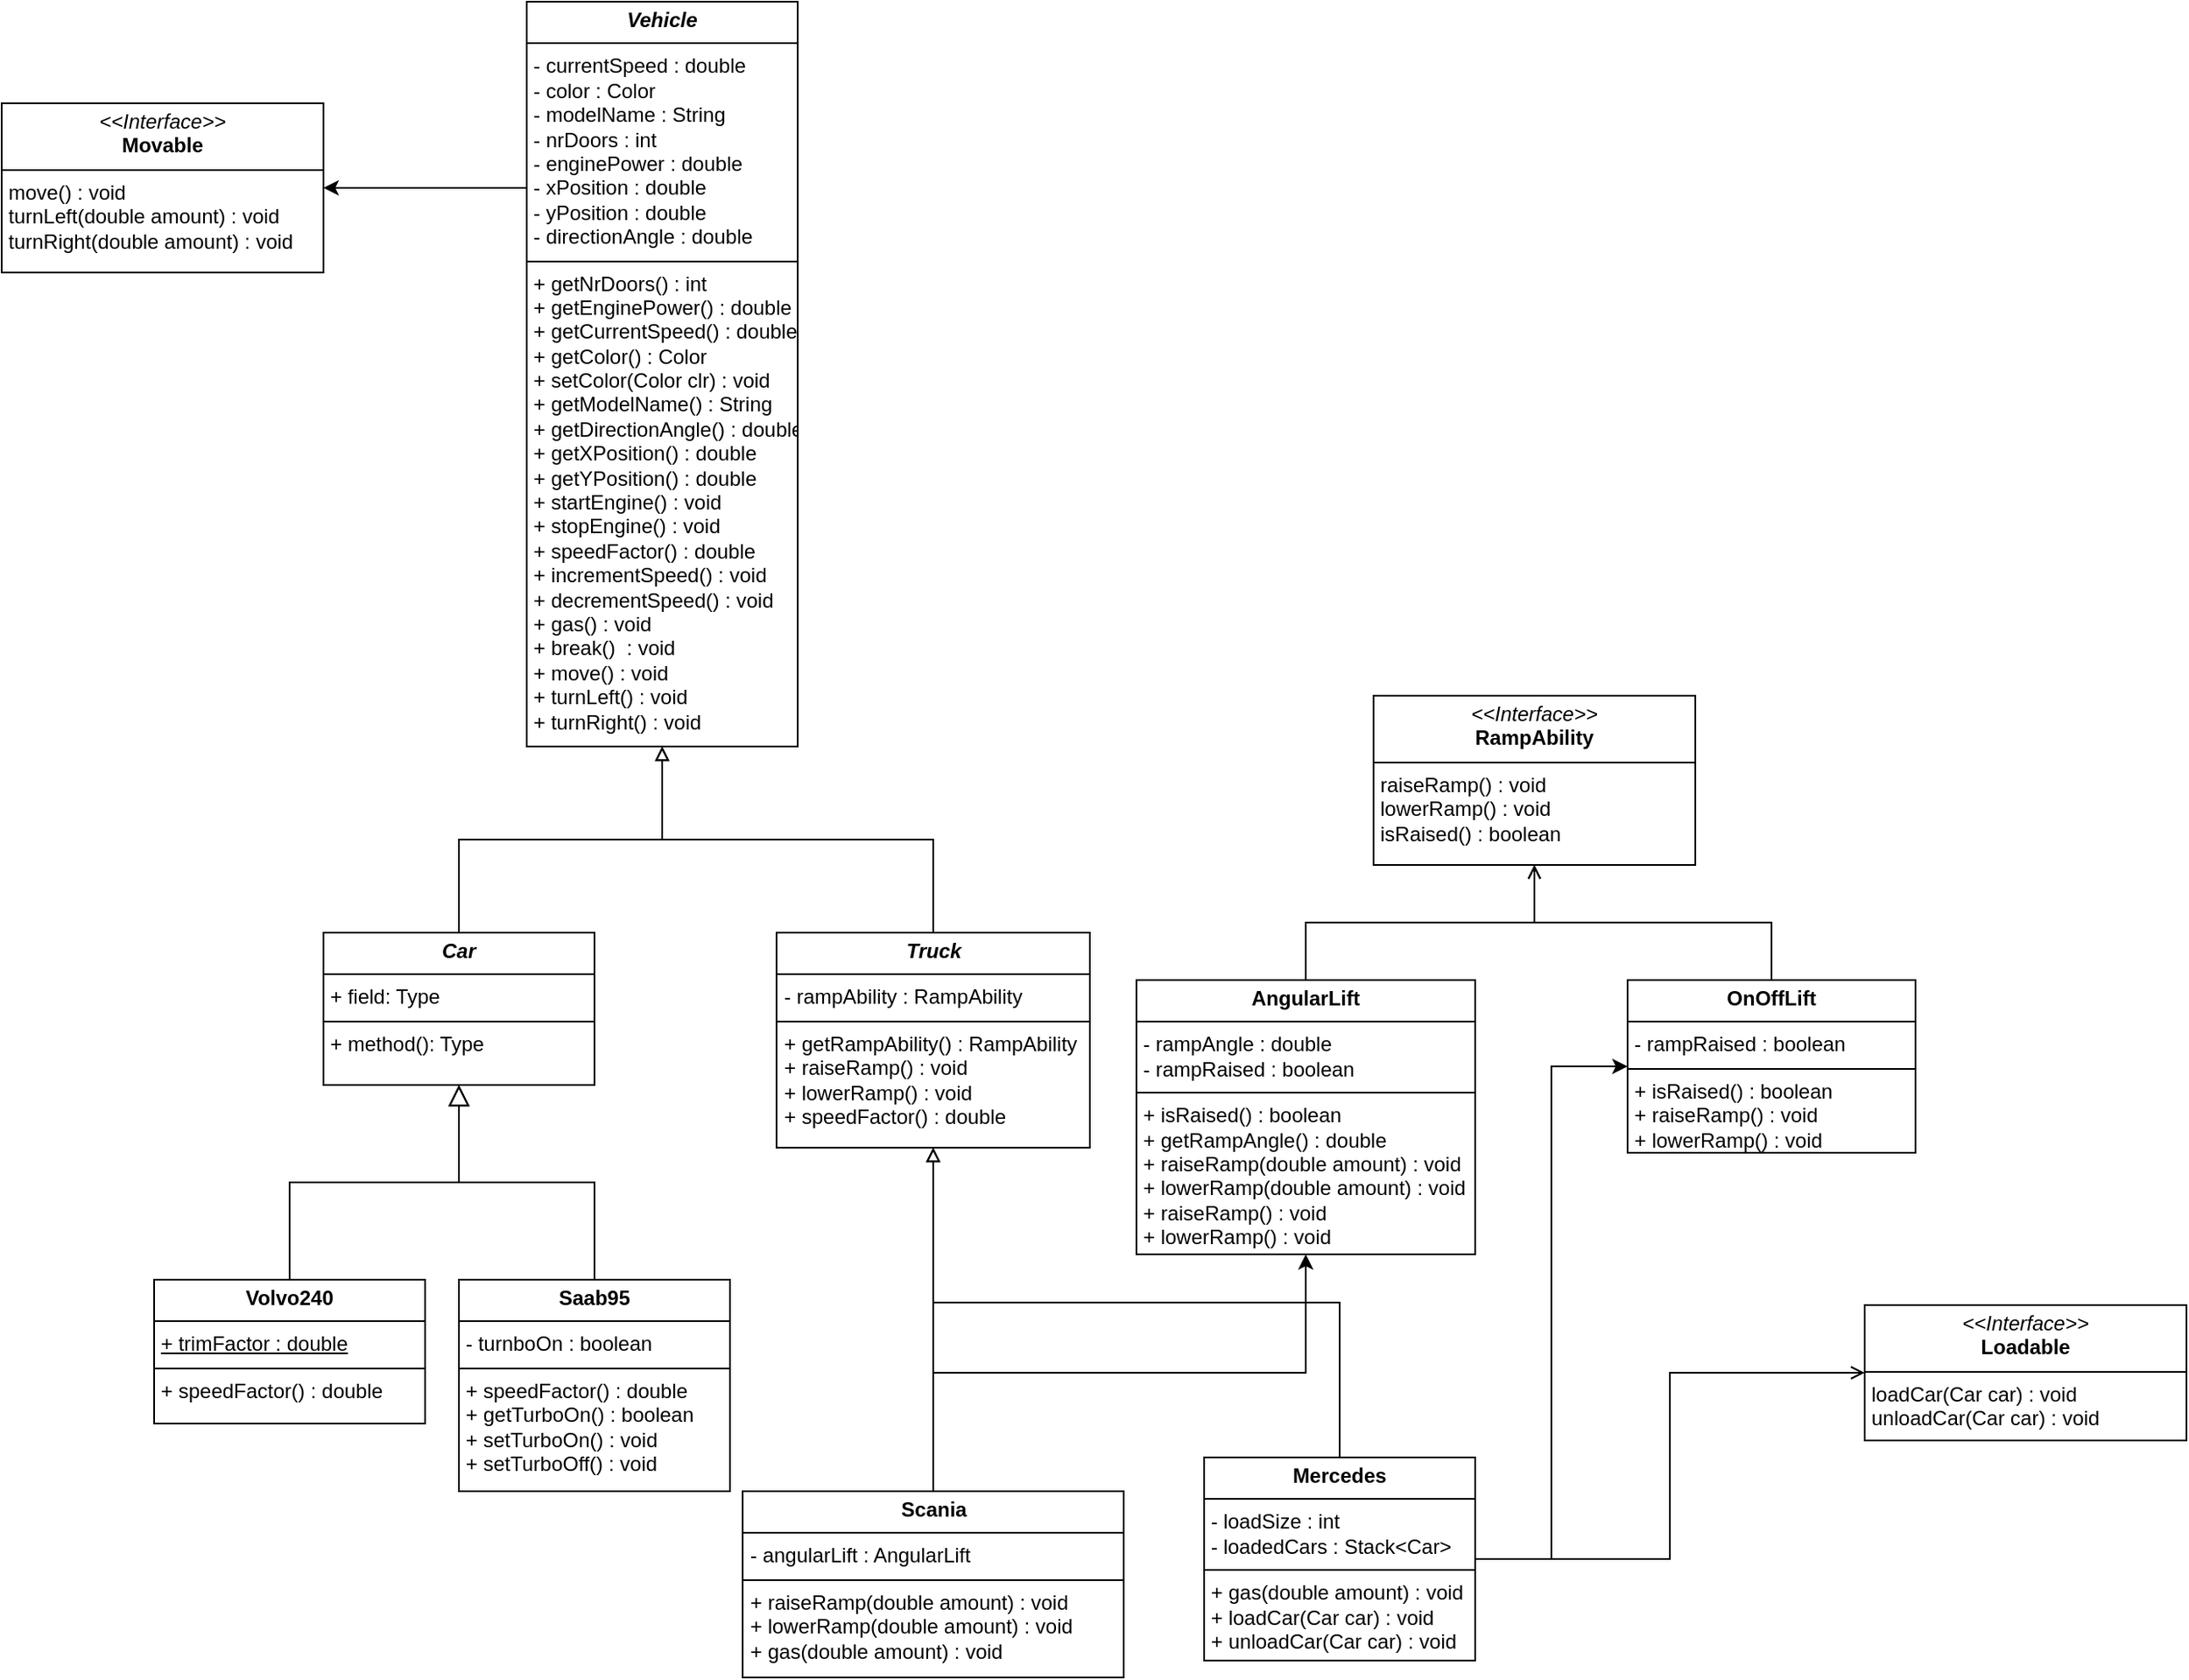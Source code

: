 <mxfile version="26.0.7">
  <diagram id="C5RBs43oDa-KdzZeNtuy" name="Page-1">
    <mxGraphModel dx="1674" dy="1783" grid="1" gridSize="10" guides="1" tooltips="1" connect="1" arrows="1" fold="1" page="1" pageScale="1" pageWidth="827" pageHeight="1169" math="0" shadow="0">
      <root>
        <mxCell id="WIyWlLk6GJQsqaUBKTNV-0" />
        <mxCell id="WIyWlLk6GJQsqaUBKTNV-1" parent="WIyWlLk6GJQsqaUBKTNV-0" />
        <mxCell id="zkfFHV4jXpPFQw0GAbJ--12" value="" style="endArrow=block;endSize=10;endFill=0;shadow=0;strokeWidth=1;rounded=0;curved=0;edgeStyle=elbowEdgeStyle;elbow=vertical;exitX=0.5;exitY=0;exitDx=0;exitDy=0;entryX=0.5;entryY=1;entryDx=0;entryDy=0;" parent="WIyWlLk6GJQsqaUBKTNV-1" source="UUZRueKSXtBkts1wpo_z-1" target="65865Qzd2OzKarjZXc1O-2" edge="1">
          <mxGeometry width="160" relative="1" as="geometry">
            <mxPoint x="100" y="540" as="sourcePoint" />
            <mxPoint x="195" y="130" as="targetPoint" />
          </mxGeometry>
        </mxCell>
        <mxCell id="zkfFHV4jXpPFQw0GAbJ--16" value="" style="endArrow=block;endSize=10;endFill=0;shadow=0;strokeWidth=1;rounded=0;curved=0;edgeStyle=elbowEdgeStyle;elbow=vertical;exitX=0.5;exitY=0;exitDx=0;exitDy=0;entryX=0.5;entryY=1;entryDx=0;entryDy=0;" parent="WIyWlLk6GJQsqaUBKTNV-1" source="UUZRueKSXtBkts1wpo_z-2" target="65865Qzd2OzKarjZXc1O-2" edge="1">
          <mxGeometry width="160" relative="1" as="geometry">
            <mxPoint x="420" y="545" as="sourcePoint" />
            <mxPoint x="195" y="130" as="targetPoint" />
          </mxGeometry>
        </mxCell>
        <mxCell id="UUZRueKSXtBkts1wpo_z-1" value="&lt;p style=&quot;margin:0px;margin-top:4px;text-align:center;&quot;&gt;&lt;b&gt;Volvo240&lt;/b&gt;&lt;/p&gt;&lt;hr size=&quot;1&quot; style=&quot;border-style:solid;&quot;&gt;&lt;p style=&quot;margin:0px;margin-left:4px;&quot;&gt;&lt;u&gt;+ trimFactor : double&lt;/u&gt;&lt;/p&gt;&lt;hr size=&quot;1&quot; style=&quot;border-style:solid;&quot;&gt;&lt;p style=&quot;margin:0px;margin-left:4px;&quot;&gt;+ speedFactor() : double&lt;/p&gt;" style="verticalAlign=top;align=left;overflow=fill;html=1;whiteSpace=wrap;" parent="WIyWlLk6GJQsqaUBKTNV-1" vertex="1">
          <mxGeometry x="20" y="225" width="160" height="85" as="geometry" />
        </mxCell>
        <mxCell id="UUZRueKSXtBkts1wpo_z-2" value="&lt;p style=&quot;margin:0px;margin-top:4px;text-align:center;&quot;&gt;&lt;b&gt;Saab95&lt;/b&gt;&lt;/p&gt;&lt;hr size=&quot;1&quot; style=&quot;border-style:solid;&quot;&gt;&lt;p style=&quot;margin:0px;margin-left:4px;&quot;&gt;- turnboOn : boolean&lt;/p&gt;&lt;hr size=&quot;1&quot; style=&quot;border-style:solid;&quot;&gt;&lt;p style=&quot;margin:0px;margin-left:4px;&quot;&gt;+ speedFactor() : double&lt;/p&gt;&lt;p style=&quot;margin:0px;margin-left:4px;&quot;&gt;+ getTurboOn() : boolean&lt;/p&gt;&lt;p style=&quot;margin:0px;margin-left:4px;&quot;&gt;+ setTurboOn() : void&lt;/p&gt;&lt;p style=&quot;margin:0px;margin-left:4px;&quot;&gt;+ setTurboOff() : void&lt;/p&gt;" style="verticalAlign=top;align=left;overflow=fill;html=1;whiteSpace=wrap;" parent="WIyWlLk6GJQsqaUBKTNV-1" vertex="1">
          <mxGeometry x="200" y="225" width="160" height="125" as="geometry" />
        </mxCell>
        <mxCell id="UUZRueKSXtBkts1wpo_z-6" value="" style="edgeStyle=orthogonalEdgeStyle;rounded=0;orthogonalLoop=1;jettySize=auto;html=1;endArrow=block;endFill=0;entryX=0.5;entryY=1;entryDx=0;entryDy=0;" parent="WIyWlLk6GJQsqaUBKTNV-1" source="UUZRueKSXtBkts1wpo_z-3" target="65865Qzd2OzKarjZXc1O-0" edge="1">
          <mxGeometry relative="1" as="geometry">
            <mxPoint x="340" y="20" as="targetPoint" />
          </mxGeometry>
        </mxCell>
        <mxCell id="UUZRueKSXtBkts1wpo_z-3" value="&lt;p style=&quot;margin:0px;margin-top:4px;text-align:center;&quot;&gt;&lt;b&gt;&lt;i&gt;Truck&lt;/i&gt;&lt;/b&gt;&lt;/p&gt;&lt;hr size=&quot;1&quot; style=&quot;border-style:solid;&quot;&gt;&lt;p style=&quot;margin:0px;margin-left:4px;&quot;&gt;- rampAbility : RampAbility&lt;/p&gt;&lt;hr size=&quot;1&quot; style=&quot;border-style:solid;&quot;&gt;&lt;p style=&quot;margin:0px;margin-left:4px;&quot;&gt;+ getRampAbility() : RampAbility&lt;/p&gt;&lt;p style=&quot;margin:0px;margin-left:4px;&quot;&gt;+ raiseRamp() : void&lt;/p&gt;&lt;p style=&quot;margin:0px;margin-left:4px;&quot;&gt;+ lowerRamp() : void&lt;/p&gt;&lt;p style=&quot;margin:0px;margin-left:4px;&quot;&gt;+ speedFactor() : double&lt;/p&gt;" style="verticalAlign=top;align=left;overflow=fill;html=1;whiteSpace=wrap;" parent="WIyWlLk6GJQsqaUBKTNV-1" vertex="1">
          <mxGeometry x="387.5" y="20" width="185" height="127" as="geometry" />
        </mxCell>
        <mxCell id="UUZRueKSXtBkts1wpo_z-9" style="edgeStyle=orthogonalEdgeStyle;rounded=0;orthogonalLoop=1;jettySize=auto;html=1;exitX=0.5;exitY=0;exitDx=0;exitDy=0;entryX=0.5;entryY=1;entryDx=0;entryDy=0;endArrow=block;endFill=0;" parent="WIyWlLk6GJQsqaUBKTNV-1" source="UUZRueKSXtBkts1wpo_z-4" target="UUZRueKSXtBkts1wpo_z-3" edge="1">
          <mxGeometry relative="1" as="geometry" />
        </mxCell>
        <mxCell id="9MNKS4GSq8RQ1P2GVVs_-5" style="edgeStyle=orthogonalEdgeStyle;rounded=0;orthogonalLoop=1;jettySize=auto;html=1;exitX=0.5;exitY=0;exitDx=0;exitDy=0;entryX=0.5;entryY=1;entryDx=0;entryDy=0;" parent="WIyWlLk6GJQsqaUBKTNV-1" source="UUZRueKSXtBkts1wpo_z-4" target="9MNKS4GSq8RQ1P2GVVs_-1" edge="1">
          <mxGeometry relative="1" as="geometry" />
        </mxCell>
        <mxCell id="UUZRueKSXtBkts1wpo_z-4" value="&lt;p style=&quot;margin:0px;margin-top:4px;text-align:center;&quot;&gt;&lt;b&gt;Scania&lt;/b&gt;&lt;/p&gt;&lt;hr size=&quot;1&quot; style=&quot;border-style:solid;&quot;&gt;&lt;p style=&quot;margin:0px;margin-left:4px;&quot;&gt;- angularLift : AngularLift&lt;/p&gt;&lt;hr size=&quot;1&quot; style=&quot;border-style:solid;&quot;&gt;&lt;p style=&quot;margin:0px;margin-left:4px;&quot;&gt;&lt;span style=&quot;background-color: transparent; color: light-dark(rgb(0, 0, 0), rgb(255, 255, 255));&quot;&gt;+ raiseRamp(double amount) : void&lt;/span&gt;&lt;br&gt;&lt;/p&gt;&lt;p style=&quot;margin:0px;margin-left:4px;&quot;&gt;&lt;span style=&quot;background-color: transparent; color: light-dark(rgb(0, 0, 0), rgb(255, 255, 255));&quot;&gt;+ lowerRamp(double amount) : void&lt;/span&gt;&lt;/p&gt;&lt;p style=&quot;margin:0px;margin-left:4px;&quot;&gt;&lt;span style=&quot;background-color: transparent; color: light-dark(rgb(0, 0, 0), rgb(255, 255, 255));&quot;&gt;+ gas(double amount) : void&lt;/span&gt;&lt;/p&gt;" style="verticalAlign=top;align=left;overflow=fill;html=1;whiteSpace=wrap;" parent="WIyWlLk6GJQsqaUBKTNV-1" vertex="1">
          <mxGeometry x="367.5" y="350" width="225" height="110" as="geometry" />
        </mxCell>
        <mxCell id="UUZRueKSXtBkts1wpo_z-8" style="edgeStyle=orthogonalEdgeStyle;rounded=0;orthogonalLoop=1;jettySize=auto;html=1;exitX=0.5;exitY=0;exitDx=0;exitDy=0;endArrow=block;endFill=0;" parent="WIyWlLk6GJQsqaUBKTNV-1" source="UUZRueKSXtBkts1wpo_z-7" target="UUZRueKSXtBkts1wpo_z-3" edge="1">
          <mxGeometry relative="1" as="geometry">
            <mxPoint x="480" y="110" as="targetPoint" />
          </mxGeometry>
        </mxCell>
        <mxCell id="rE1bcoCa6DXhhvIjJYWH-1" style="edgeStyle=orthogonalEdgeStyle;rounded=0;orthogonalLoop=1;jettySize=auto;html=1;exitX=1;exitY=0.5;exitDx=0;exitDy=0;entryX=0;entryY=0.5;entryDx=0;entryDy=0;endArrow=open;endFill=0;" parent="WIyWlLk6GJQsqaUBKTNV-1" source="UUZRueKSXtBkts1wpo_z-7" target="9MNKS4GSq8RQ1P2GVVs_-8" edge="1">
          <mxGeometry relative="1" as="geometry" />
        </mxCell>
        <mxCell id="UUZRueKSXtBkts1wpo_z-7" value="&lt;p style=&quot;margin:0px;margin-top:4px;text-align:center;&quot;&gt;&lt;b&gt;Mercedes&lt;/b&gt;&lt;/p&gt;&lt;hr size=&quot;1&quot; style=&quot;border-style:solid;&quot;&gt;&lt;p style=&quot;margin:0px;margin-left:4px;&quot;&gt;&lt;span style=&quot;background-color: transparent; color: light-dark(rgb(0, 0, 0), rgb(255, 255, 255));&quot;&gt;- loadSize : int&lt;/span&gt;&lt;br&gt;&lt;/p&gt;&lt;p style=&quot;margin:0px;margin-left:4px;&quot;&gt;- loadedCars : Stack&amp;lt;Car&amp;gt;&lt;/p&gt;&lt;hr size=&quot;1&quot; style=&quot;border-style:solid;&quot;&gt;&lt;p style=&quot;margin:0px;margin-left:4px;&quot;&gt;&lt;span style=&quot;background-color: transparent; color: light-dark(rgb(0, 0, 0), rgb(255, 255, 255));&quot;&gt;+ gas(double amount) : void&lt;/span&gt;&lt;br&gt;&lt;/p&gt;&lt;p style=&quot;margin:0px;margin-left:4px;&quot;&gt;+ loadCar(Car car) : void&lt;/p&gt;&lt;p style=&quot;margin:0px;margin-left:4px;&quot;&gt;+ unloadCar(Car car) : void&lt;/p&gt;" style="verticalAlign=top;align=left;overflow=fill;html=1;whiteSpace=wrap;" parent="WIyWlLk6GJQsqaUBKTNV-1" vertex="1">
          <mxGeometry x="640" y="330" width="160" height="120" as="geometry" />
        </mxCell>
        <mxCell id="UUZRueKSXtBkts1wpo_z-12" value="&lt;p style=&quot;margin:0px;margin-top:4px;text-align:center;&quot;&gt;&lt;i&gt;&amp;lt;&amp;lt;Interface&amp;gt;&amp;gt;&lt;/i&gt;&lt;br&gt;&lt;b&gt;Movable&lt;/b&gt;&lt;/p&gt;&lt;hr size=&quot;1&quot; style=&quot;border-style:solid;&quot;&gt;&lt;p style=&quot;margin:0px;margin-left:4px;&quot;&gt;move() : void&lt;/p&gt;&lt;p style=&quot;margin:0px;margin-left:4px;&quot;&gt;turnLeft(double amount) : void&lt;/p&gt;&lt;p style=&quot;margin:0px;margin-left:4px;&quot;&gt;turnRight(double amount) : void&lt;/p&gt;" style="verticalAlign=top;align=left;overflow=fill;html=1;whiteSpace=wrap;" parent="WIyWlLk6GJQsqaUBKTNV-1" vertex="1">
          <mxGeometry x="-70" y="-470" width="190" height="100" as="geometry" />
        </mxCell>
        <mxCell id="UUZRueKSXtBkts1wpo_z-15" style="edgeStyle=orthogonalEdgeStyle;rounded=0;orthogonalLoop=1;jettySize=auto;html=1;exitX=0;exitY=0.25;exitDx=0;exitDy=0;entryX=1;entryY=0.5;entryDx=0;entryDy=0;" parent="WIyWlLk6GJQsqaUBKTNV-1" source="65865Qzd2OzKarjZXc1O-0" target="UUZRueKSXtBkts1wpo_z-12" edge="1">
          <mxGeometry relative="1" as="geometry" />
        </mxCell>
        <mxCell id="9MNKS4GSq8RQ1P2GVVs_-0" value="&lt;p style=&quot;margin:0px;margin-top:4px;text-align:center;&quot;&gt;&lt;i&gt;&amp;lt;&amp;lt;Interface&amp;gt;&amp;gt;&lt;/i&gt;&lt;br&gt;&lt;b&gt;RampAbility&lt;/b&gt;&lt;/p&gt;&lt;hr size=&quot;1&quot; style=&quot;border-style:solid;&quot;&gt;&lt;p style=&quot;margin:0px;margin-left:4px;&quot;&gt;raiseRamp() : void&lt;/p&gt;&lt;p style=&quot;margin:0px;margin-left:4px;&quot;&gt;lowerRamp() : void&lt;/p&gt;&lt;p style=&quot;margin:0px;margin-left:4px;&quot;&gt;isRaised() : boolean&lt;/p&gt;" style="verticalAlign=top;align=left;overflow=fill;html=1;whiteSpace=wrap;" parent="WIyWlLk6GJQsqaUBKTNV-1" vertex="1">
          <mxGeometry x="740" y="-120" width="190" height="100" as="geometry" />
        </mxCell>
        <mxCell id="9MNKS4GSq8RQ1P2GVVs_-3" style="edgeStyle=orthogonalEdgeStyle;rounded=0;orthogonalLoop=1;jettySize=auto;html=1;exitX=0.5;exitY=0;exitDx=0;exitDy=0;entryX=0.5;entryY=1;entryDx=0;entryDy=0;endArrow=open;endFill=0;" parent="WIyWlLk6GJQsqaUBKTNV-1" source="9MNKS4GSq8RQ1P2GVVs_-1" target="9MNKS4GSq8RQ1P2GVVs_-0" edge="1">
          <mxGeometry relative="1" as="geometry" />
        </mxCell>
        <mxCell id="9MNKS4GSq8RQ1P2GVVs_-1" value="&lt;p style=&quot;margin:0px;margin-top:4px;text-align:center;&quot;&gt;&lt;b&gt;AngularLift&lt;/b&gt;&lt;/p&gt;&lt;hr size=&quot;1&quot; style=&quot;border-style:solid;&quot;&gt;&lt;p style=&quot;margin:0px;margin-left:4px;&quot;&gt;- rampAngle : double&lt;/p&gt;&lt;p style=&quot;margin:0px;margin-left:4px;&quot;&gt;- rampRaised : boolean&lt;/p&gt;&lt;hr size=&quot;1&quot; style=&quot;border-style:solid;&quot;&gt;&lt;p style=&quot;margin: 0px 0px 0px 4px;&quot;&gt;+ isRaised() : boolean&lt;/p&gt;&lt;p style=&quot;margin: 0px 0px 0px 4px;&quot;&gt;+ getRampAngle() : double&lt;/p&gt;&lt;p style=&quot;margin: 0px 0px 0px 4px;&quot;&gt;+ raiseRamp(double amount) : void&lt;/p&gt;&lt;p style=&quot;margin: 0px 0px 0px 4px;&quot;&gt;+ lowerRamp(double amount) : void&lt;/p&gt;&lt;p style=&quot;margin: 0px 0px 0px 4px;&quot;&gt;+ raiseRamp() : void&lt;/p&gt;&lt;p style=&quot;margin: 0px 0px 0px 4px;&quot;&gt;+ lowerRamp() : void&lt;/p&gt;" style="verticalAlign=top;align=left;overflow=fill;html=1;whiteSpace=wrap;" parent="WIyWlLk6GJQsqaUBKTNV-1" vertex="1">
          <mxGeometry x="600" y="48" width="200" height="162" as="geometry" />
        </mxCell>
        <mxCell id="9MNKS4GSq8RQ1P2GVVs_-4" style="edgeStyle=orthogonalEdgeStyle;rounded=0;orthogonalLoop=1;jettySize=auto;html=1;exitX=0.5;exitY=0;exitDx=0;exitDy=0;entryX=0.5;entryY=1;entryDx=0;entryDy=0;endArrow=open;endFill=0;" parent="WIyWlLk6GJQsqaUBKTNV-1" source="9MNKS4GSq8RQ1P2GVVs_-2" target="9MNKS4GSq8RQ1P2GVVs_-0" edge="1">
          <mxGeometry relative="1" as="geometry" />
        </mxCell>
        <mxCell id="9MNKS4GSq8RQ1P2GVVs_-8" value="&lt;p style=&quot;margin:0px;margin-top:4px;text-align:center;&quot;&gt;&lt;i&gt;&amp;lt;&amp;lt;Interface&amp;gt;&amp;gt;&lt;/i&gt;&lt;br&gt;&lt;b&gt;Loadable&lt;/b&gt;&lt;/p&gt;&lt;hr size=&quot;1&quot; style=&quot;border-style:solid;&quot;&gt;&lt;p style=&quot;margin:0px;margin-left:4px;&quot;&gt;loadCar(Car car) : void&lt;/p&gt;&lt;p style=&quot;margin:0px;margin-left:4px;&quot;&gt;unloadCar(Car car) : void&lt;/p&gt;" style="verticalAlign=top;align=left;overflow=fill;html=1;whiteSpace=wrap;" parent="WIyWlLk6GJQsqaUBKTNV-1" vertex="1">
          <mxGeometry x="1030" y="240" width="190" height="80" as="geometry" />
        </mxCell>
        <mxCell id="rE1bcoCa6DXhhvIjJYWH-0" value="" style="edgeStyle=orthogonalEdgeStyle;rounded=0;orthogonalLoop=1;jettySize=auto;html=1;exitX=1;exitY=0.5;exitDx=0;exitDy=0;entryX=0;entryY=0.5;entryDx=0;entryDy=0;" parent="WIyWlLk6GJQsqaUBKTNV-1" source="UUZRueKSXtBkts1wpo_z-7" target="9MNKS4GSq8RQ1P2GVVs_-2" edge="1">
          <mxGeometry relative="1" as="geometry">
            <mxPoint x="790" y="445" as="sourcePoint" />
            <mxPoint x="1070" y="300" as="targetPoint" />
          </mxGeometry>
        </mxCell>
        <mxCell id="9MNKS4GSq8RQ1P2GVVs_-2" value="&lt;p style=&quot;margin:0px;margin-top:4px;text-align:center;&quot;&gt;&lt;b&gt;OnOffLift&lt;/b&gt;&lt;/p&gt;&lt;hr size=&quot;1&quot; style=&quot;border-style:solid;&quot;&gt;&lt;p style=&quot;margin:0px;margin-left:4px;&quot;&gt;- rampRaised : boolean&lt;/p&gt;&lt;hr size=&quot;1&quot; style=&quot;border-style:solid;&quot;&gt;&lt;p style=&quot;margin: 0px 0px 0px 4px;&quot;&gt;+ isRaised() : boolean&lt;/p&gt;&lt;p style=&quot;margin: 0px 0px 0px 4px;&quot;&gt;+ raiseRamp() : void&lt;/p&gt;&lt;p style=&quot;margin: 0px 0px 0px 4px;&quot;&gt;+ lowerRamp() : void&lt;/p&gt;" style="verticalAlign=top;align=left;overflow=fill;html=1;whiteSpace=wrap;" parent="WIyWlLk6GJQsqaUBKTNV-1" vertex="1">
          <mxGeometry x="890" y="48" width="170" height="102" as="geometry" />
        </mxCell>
        <mxCell id="rE1bcoCa6DXhhvIjJYWH-2" style="edgeStyle=orthogonalEdgeStyle;rounded=0;orthogonalLoop=1;jettySize=auto;html=1;exitX=0.5;exitY=1;exitDx=0;exitDy=0;" parent="WIyWlLk6GJQsqaUBKTNV-1" source="9MNKS4GSq8RQ1P2GVVs_-1" target="9MNKS4GSq8RQ1P2GVVs_-1" edge="1">
          <mxGeometry relative="1" as="geometry" />
        </mxCell>
        <mxCell id="65865Qzd2OzKarjZXc1O-0" value="&lt;p style=&quot;margin:0px;margin-top:4px;text-align:center;&quot;&gt;&lt;b&gt;&lt;i&gt;Vehicle&lt;/i&gt;&lt;/b&gt;&lt;/p&gt;&lt;hr size=&quot;1&quot; style=&quot;border-style:solid;&quot;&gt;&lt;p style=&quot;margin:0px;margin-left:4px;&quot;&gt;&lt;span style=&quot;text-wrap: nowrap;&quot;&gt;- currentSpeed : double&lt;/span&gt;&lt;br style=&quot;padding: 0px; margin: 0px; text-wrap: nowrap;&quot;&gt;&lt;span style=&quot;text-wrap: nowrap;&quot;&gt;- color : Color&lt;/span&gt;&lt;br style=&quot;padding: 0px; margin: 0px; text-wrap: nowrap;&quot;&gt;&lt;span style=&quot;text-wrap: nowrap;&quot;&gt;- modelName : String&lt;/span&gt;&lt;br style=&quot;padding: 0px; margin: 0px; text-wrap: nowrap;&quot;&gt;&lt;span style=&quot;text-wrap: nowrap;&quot;&gt;- nrDoors : int&lt;/span&gt;&lt;br style=&quot;padding: 0px; margin: 0px; text-wrap: nowrap;&quot;&gt;&lt;span style=&quot;text-wrap: nowrap;&quot;&gt;- enginePower : double&lt;/span&gt;&lt;br style=&quot;padding: 0px; margin: 0px; text-wrap: nowrap;&quot;&gt;&lt;span style=&quot;text-wrap: nowrap;&quot;&gt;- xPosition : double&lt;/span&gt;&lt;br style=&quot;padding: 0px; margin: 0px; text-wrap: nowrap;&quot;&gt;&lt;span style=&quot;text-wrap: nowrap;&quot;&gt;- yPosition : double&lt;/span&gt;&lt;br style=&quot;padding: 0px; margin: 0px; text-wrap: nowrap;&quot;&gt;&lt;span style=&quot;text-wrap: nowrap;&quot;&gt;- directionAngle : double&lt;/span&gt;&lt;br&gt;&lt;/p&gt;&lt;hr size=&quot;1&quot; style=&quot;border-style:solid;&quot;&gt;&lt;p style=&quot;margin:0px;margin-left:4px;&quot;&gt;&lt;span style=&quot;text-wrap: nowrap;&quot;&gt;+ getNrDoors() : int&lt;/span&gt;&lt;br style=&quot;padding: 0px; margin: 0px; text-wrap: nowrap;&quot;&gt;&lt;span style=&quot;text-wrap: nowrap;&quot;&gt;+ getEnginePower() : double&lt;/span&gt;&lt;br style=&quot;padding: 0px; margin: 0px; text-wrap: nowrap;&quot;&gt;&lt;span style=&quot;text-wrap: nowrap;&quot;&gt;+ getCurrentSpeed() : double&lt;/span&gt;&lt;br style=&quot;padding: 0px; margin: 0px; text-wrap: nowrap;&quot;&gt;&lt;span style=&quot;text-wrap: nowrap;&quot;&gt;+ getColor() : Color&lt;/span&gt;&lt;br style=&quot;padding: 0px; margin: 0px; text-wrap: nowrap;&quot;&gt;&lt;span style=&quot;text-wrap: nowrap;&quot;&gt;+ setColor(Color clr) : void&lt;/span&gt;&lt;br style=&quot;padding: 0px; margin: 0px; text-wrap: nowrap;&quot;&gt;&lt;span style=&quot;text-wrap: nowrap;&quot;&gt;+ getModelName() : String&lt;/span&gt;&lt;br style=&quot;padding: 0px; margin: 0px; text-wrap: nowrap;&quot;&gt;&lt;span style=&quot;text-wrap: nowrap;&quot;&gt;+ getDirectionAngle() : double&lt;/span&gt;&lt;br style=&quot;padding: 0px; margin: 0px; text-wrap: nowrap;&quot;&gt;&lt;span style=&quot;text-wrap: nowrap;&quot;&gt;+ getXPosition() : double&lt;/span&gt;&lt;br style=&quot;padding: 0px; margin: 0px; text-wrap: nowrap;&quot;&gt;&lt;span style=&quot;text-wrap: nowrap;&quot;&gt;+ getYPosition() : double&lt;/span&gt;&lt;br style=&quot;padding: 0px; margin: 0px; text-wrap: nowrap;&quot;&gt;&lt;span style=&quot;text-wrap: nowrap;&quot;&gt;+ startEngine() : void&lt;/span&gt;&lt;br style=&quot;padding: 0px; margin: 0px; text-wrap: nowrap;&quot;&gt;&lt;span style=&quot;text-wrap: nowrap;&quot;&gt;+ stopEngine() : void&lt;/span&gt;&lt;br style=&quot;padding: 0px; margin: 0px; text-wrap: nowrap;&quot;&gt;&lt;span style=&quot;text-wrap: nowrap;&quot;&gt;+ speedFactor() : double&lt;/span&gt;&lt;br style=&quot;padding: 0px; margin: 0px; text-wrap: nowrap;&quot;&gt;&lt;span style=&quot;text-wrap: nowrap;&quot;&gt;+ incrementSpeed() : void&lt;/span&gt;&lt;br style=&quot;padding: 0px; margin: 0px; text-wrap: nowrap;&quot;&gt;&lt;span style=&quot;text-wrap: nowrap;&quot;&gt;+ decrementSpeed() : void&lt;/span&gt;&lt;br style=&quot;padding: 0px; margin: 0px; text-wrap: nowrap;&quot;&gt;&lt;span style=&quot;text-wrap: nowrap;&quot;&gt;+ gas() : void&lt;/span&gt;&lt;br style=&quot;padding: 0px; margin: 0px; text-wrap: nowrap;&quot;&gt;&lt;span style=&quot;text-wrap: nowrap;&quot;&gt;+ break()&amp;nbsp; : void&lt;/span&gt;&lt;br style=&quot;padding: 0px; margin: 0px; text-wrap: nowrap;&quot;&gt;&lt;span style=&quot;text-wrap: nowrap;&quot;&gt;+ move() : void&lt;/span&gt;&lt;br style=&quot;padding: 0px; margin: 0px; text-wrap: nowrap;&quot;&gt;&lt;span style=&quot;text-wrap: nowrap;&quot;&gt;+ turnLeft() : void&lt;/span&gt;&lt;br style=&quot;padding: 0px; margin: 0px; text-wrap: nowrap;&quot;&gt;&lt;span style=&quot;text-wrap: nowrap;&quot;&gt;+ turnRight() : void&lt;/span&gt;&lt;br&gt;&lt;/p&gt;" style="verticalAlign=top;align=left;overflow=fill;html=1;whiteSpace=wrap;" vertex="1" parent="WIyWlLk6GJQsqaUBKTNV-1">
          <mxGeometry x="240" y="-530" width="160" height="440" as="geometry" />
        </mxCell>
        <mxCell id="65865Qzd2OzKarjZXc1O-3" style="edgeStyle=orthogonalEdgeStyle;rounded=0;orthogonalLoop=1;jettySize=auto;html=1;exitX=0.5;exitY=0;exitDx=0;exitDy=0;endArrow=block;endFill=0;entryX=0.5;entryY=1;entryDx=0;entryDy=0;" edge="1" parent="WIyWlLk6GJQsqaUBKTNV-1" source="65865Qzd2OzKarjZXc1O-2" target="65865Qzd2OzKarjZXc1O-0">
          <mxGeometry relative="1" as="geometry">
            <mxPoint x="290" y="-60" as="targetPoint" />
          </mxGeometry>
        </mxCell>
        <mxCell id="65865Qzd2OzKarjZXc1O-2" value="&lt;p style=&quot;margin:0px;margin-top:4px;text-align:center;&quot;&gt;&lt;b&gt;&lt;i&gt;Car&lt;/i&gt;&lt;/b&gt;&lt;/p&gt;&lt;hr size=&quot;1&quot; style=&quot;border-style:solid;&quot;&gt;&lt;p style=&quot;margin:0px;margin-left:4px;&quot;&gt;+ field: Type&lt;/p&gt;&lt;hr size=&quot;1&quot; style=&quot;border-style:solid;&quot;&gt;&lt;p style=&quot;margin:0px;margin-left:4px;&quot;&gt;+ method(): Type&lt;/p&gt;" style="verticalAlign=top;align=left;overflow=fill;html=1;whiteSpace=wrap;" vertex="1" parent="WIyWlLk6GJQsqaUBKTNV-1">
          <mxGeometry x="120" y="20" width="160" height="90" as="geometry" />
        </mxCell>
      </root>
    </mxGraphModel>
  </diagram>
</mxfile>

